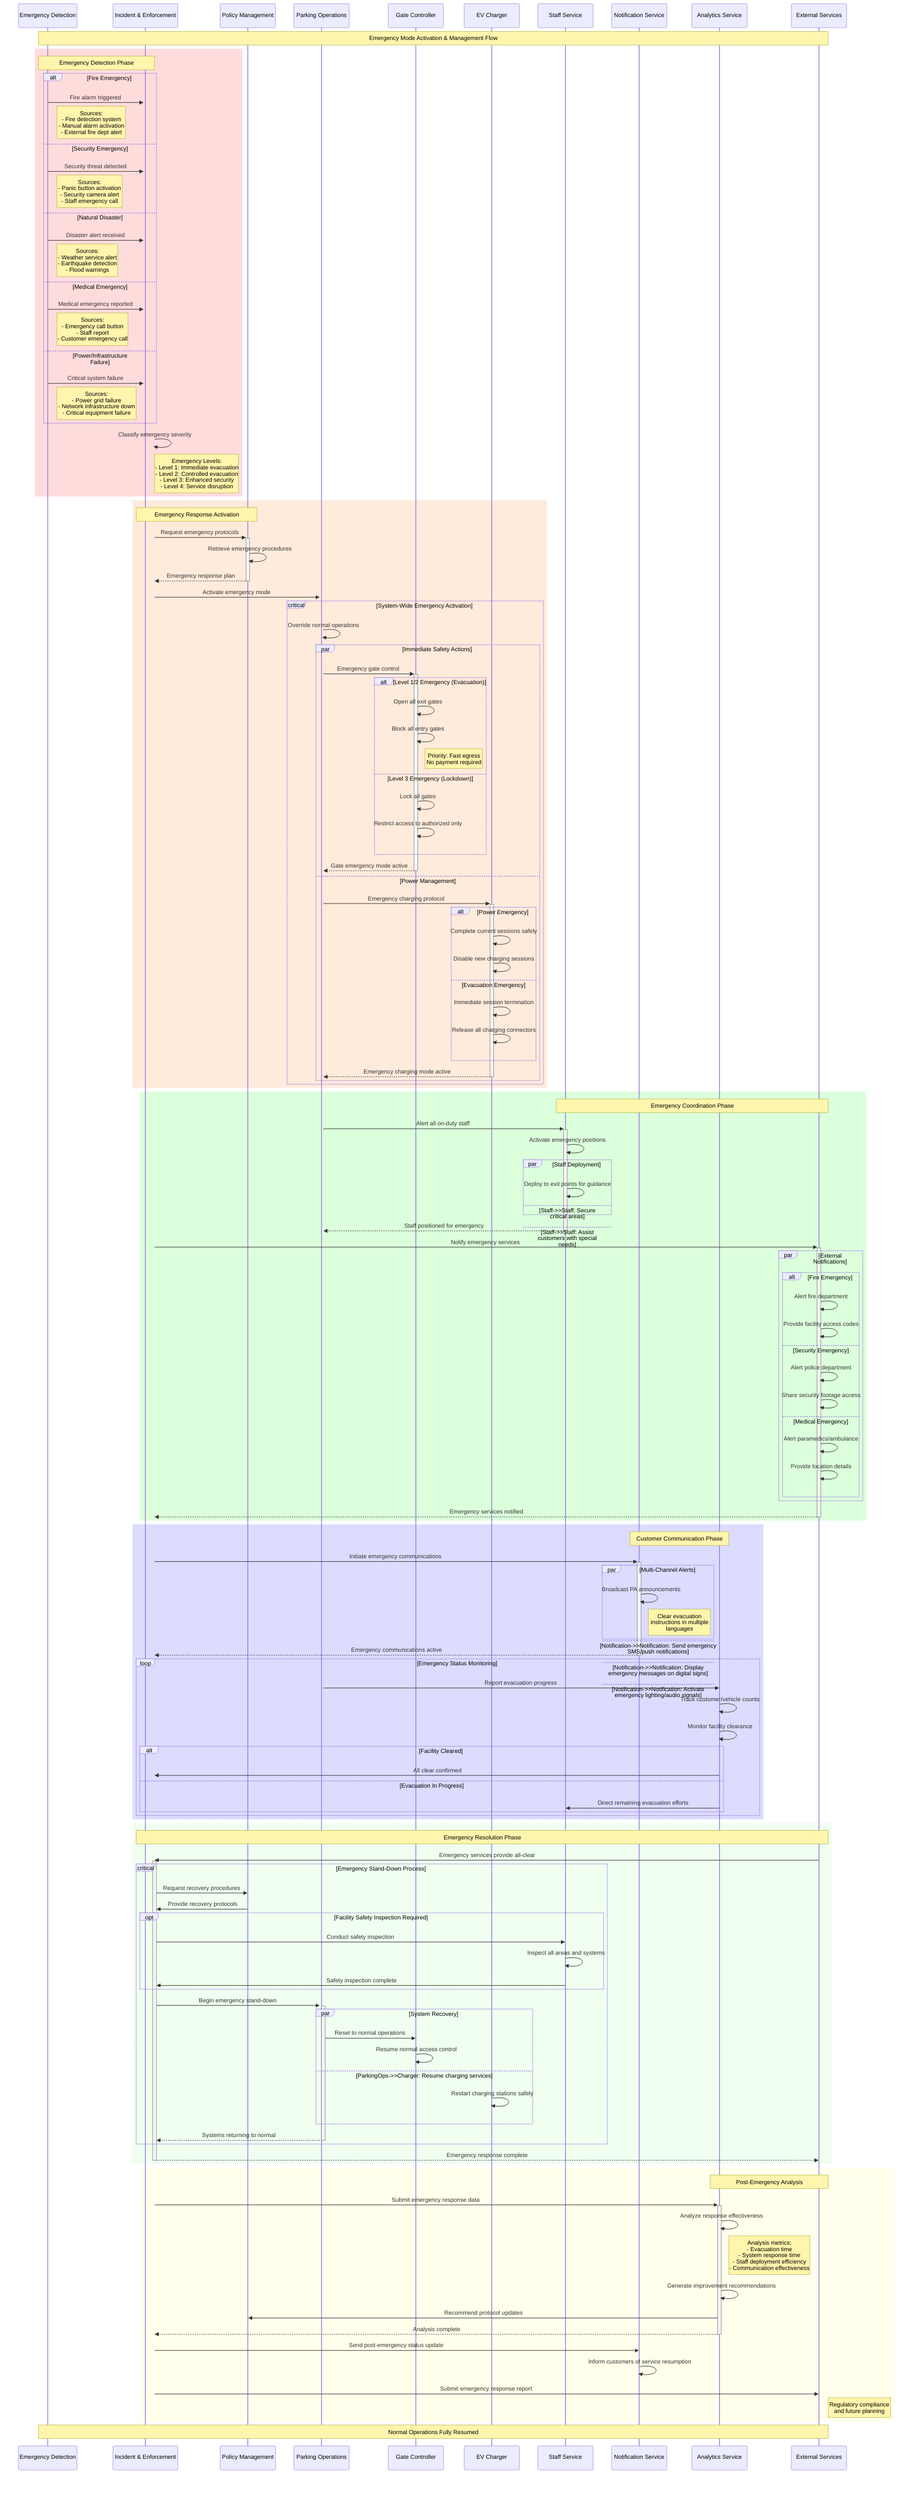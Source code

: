 sequenceDiagram
    participant Emergency as Emergency Detection
    participant Incident as Incident & Enforcement
    participant Policy as Policy Management
    participant ParkingOps as Parking Operations
    participant Gate as Gate Controller
    participant Charger as EV Charger
    participant Staff as Staff Service
    participant Notification as Notification Service
    participant Analytics as Analytics Service
    participant External as External Services
    
    Note over Emergency, External: Emergency Mode Activation & Management Flow

    %% Emergency Detection Phase
    rect rgb(255, 220, 220)
    Note over Emergency, Incident: Emergency Detection Phase
    
    alt Fire Emergency
        Emergency->>+Incident: Fire alarm triggered
        Note right of Emergency: Sources:<br/>- Fire detection system<br/>- Manual alarm activation<br/>- External fire dept alert
        
    else Security Emergency
        Emergency->>+Incident: Security threat detected
        Note right of Emergency: Sources:<br/>- Panic button activation<br/>- Security camera alert<br/>- Staff emergency call
        
    else Natural Disaster
        Emergency->>+Incident: Disaster alert received
        Note right of Emergency: Sources:<br/>- Weather service alert<br/>- Earthquake detection<br/>- Flood warnings
        
    else Medical Emergency
        Emergency->>+Incident: Medical emergency reported
        Note right of Emergency: Sources:<br/>- Emergency call button<br/>- Staff report<br/>- Customer emergency call
        
    else Power/Infrastructure Failure
        Emergency->>+Incident: Critical system failure
        Note right of Emergency: Sources:<br/>- Power grid failure<br/>- Network infrastructure down<br/>- Critical equipment failure
    end
    
    Incident->>Incident: Classify emergency severity
    Note right of Incident: Emergency Levels:<br/>- Level 1: Immediate evacuation<br/>- Level 2: Controlled evacuation<br/>- Level 3: Enhanced security<br/>- Level 4: Service disruption
    end

    %% Emergency Response Activation
    rect rgb(255, 235, 220)
    Note over Incident, Policy: Emergency Response Activation
    Incident->>+Policy: Request emergency protocols
    Policy->>Policy: Retrieve emergency procedures
    Policy-->>-Incident: Emergency response plan
    
    Incident->>+ParkingOps: Activate emergency mode
    
    critical System-Wide Emergency Activation
        ParkingOps->>ParkingOps: Override normal operations
        
        par Immediate Safety Actions
            ParkingOps->>+Gate: Emergency gate control
            alt Level 1/2 Emergency (Evacuation)
                Gate->>Gate: Open all exit gates
                Gate->>Gate: Block all entry gates
                Note right of Gate: Priority: Fast egress<br/>No payment required
            else Level 3 Emergency (Lockdown)
                Gate->>Gate: Lock all gates
                Gate->>Gate: Restrict access to authorized only
            end
            Gate-->>-ParkingOps: Gate emergency mode active
            
        and Power Management
            ParkingOps->>+Charger: Emergency charging protocol
            alt Power Emergency
                Charger->>Charger: Complete current sessions safely
                Charger->>Charger: Disable new charging sessions
            else Evacuation Emergency
                Charger->>Charger: Immediate session termination
                Charger->>Charger: Release all charging connectors
            end
            Charger-->>-ParkingOps: Emergency charging mode active
        end
    end
    end

    %% Staff and External Coordination
    rect rgb(220, 255, 220)
    Note over Staff, External: Emergency Coordination Phase
    ParkingOps->>+Staff: Alert all on-duty staff
    Staff->>Staff: Activate emergency positions
    
    par Staff Deployment
        Staff->>Staff: Deploy to exit points for guidance
    and Staff->>Staff: Secure critical areas
    and Staff->>Staff: Assist customers with special needs
    end
    
    Staff-->>-ParkingOps: Staff positioned for emergency
    
    %% External Emergency Services
    Incident->>+External: Notify emergency services
    
    par External Notifications
        alt Fire Emergency
            External->>External: Alert fire department
            External->>External: Provide facility access codes
        else Security Emergency
            External->>External: Alert police department
            External->>External: Share security footage access
        else Medical Emergency
            External->>External: Alert paramedics/ambulance
            External->>External: Provide location details
        end
    end
    
    External-->>-Incident: Emergency services notified
    end

    %% Customer Communication & Evacuation
    rect rgb(220, 220, 255)
    Note over Notification, Analytics: Customer Communication Phase
    Incident->>+Notification: Initiate emergency communications
    
    par Multi-Channel Alerts
        Notification->>Notification: Broadcast PA announcements
        Note right of Notification: Clear evacuation<br/>instructions in multiple<br/>languages
    and Notification->>Notification: Send emergency SMS/push notifications
    and Notification->>Notification: Display emergency messages on digital signs
    and Notification->>Notification: Activate emergency lighting/audio signals
    end
    
    Notification-->>-Incident: Emergency communications active
    
    %% Real-time Monitoring
    loop Emergency Status Monitoring
        ParkingOps->>Analytics: Report evacuation progress
        Analytics->>Analytics: Track customer/vehicle counts
        Analytics->>Analytics: Monitor facility clearance
        
        alt Facility Cleared
            Analytics->>Incident: All clear confirmed
        else Evacuation In Progress
            Analytics->>Staff: Direct remaining evacuation efforts
        end
    end
    end

    %% Emergency Resolution & Recovery
    rect rgb(240, 255, 240)
    Note over Incident, External: Emergency Resolution Phase
    External->>+Incident: Emergency services provide all-clear
    
    critical Emergency Stand-Down Process
        Incident->>Policy: Request recovery procedures
        Policy->>Incident: Provide recovery protocols
        
        opt Facility Safety Inspection Required
            Incident->>Staff: Conduct safety inspection
            Staff->>Staff: Inspect all areas and systems
            Staff->>Incident: Safety inspection complete
        end
        
        Incident->>+ParkingOps: Begin emergency stand-down
        
        par System Recovery
            ParkingOps->>Gate: Reset to normal operations
            Gate->>Gate: Resume normal access control
        and ParkingOps->>Charger: Resume charging services
            Charger->>Charger: Restart charging stations safely
        end
        
        ParkingOps-->>-Incident: Systems returning to normal
    end
    
    Incident-->>-External: Emergency response complete
    end

    %% Post-Emergency Analysis
    rect rgb(255, 255, 235)
    Note over Analytics, External: Post-Emergency Analysis
    Incident->>+Analytics: Submit emergency response data
    
    Analytics->>Analytics: Analyze response effectiveness
    Note right of Analytics: Analysis metrics:<br/>- Evacuation time<br/>- System response time<br/>- Staff deployment efficiency<br/>- Communication effectiveness
    
    Analytics->>Analytics: Generate improvement recommendations
    Analytics->>Policy: Recommend protocol updates
    
    Analytics-->>-Incident: Analysis complete
    
    %% Communication & Documentation
    Incident->>Notification: Send post-emergency status update
    Notification->>Notification: Inform customers of service resumption
    
    Incident->>External: Submit emergency response report
    Note right of External: Regulatory compliance<br/>and future planning
    end

    Note over Emergency, External: Normal Operations Fully Resumed
